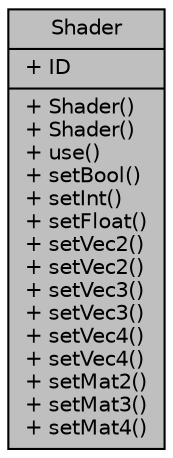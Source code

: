 digraph "Shader"
{
 // LATEX_PDF_SIZE
  edge [fontname="Helvetica",fontsize="10",labelfontname="Helvetica",labelfontsize="10"];
  node [fontname="Helvetica",fontsize="10",shape=record];
  Node1 [label="{Shader\n|+ ID\l|+ Shader()\l+ Shader()\l+ use()\l+ setBool()\l+ setInt()\l+ setFloat()\l+ setVec2()\l+ setVec2()\l+ setVec3()\l+ setVec3()\l+ setVec4()\l+ setVec4()\l+ setMat2()\l+ setMat3()\l+ setMat4()\l}",height=0.2,width=0.4,color="black", fillcolor="grey75", style="filled", fontcolor="black",tooltip="A class that is responsible for shaders, allowing you to open/use shaders and set uniforms of various..."];
}
